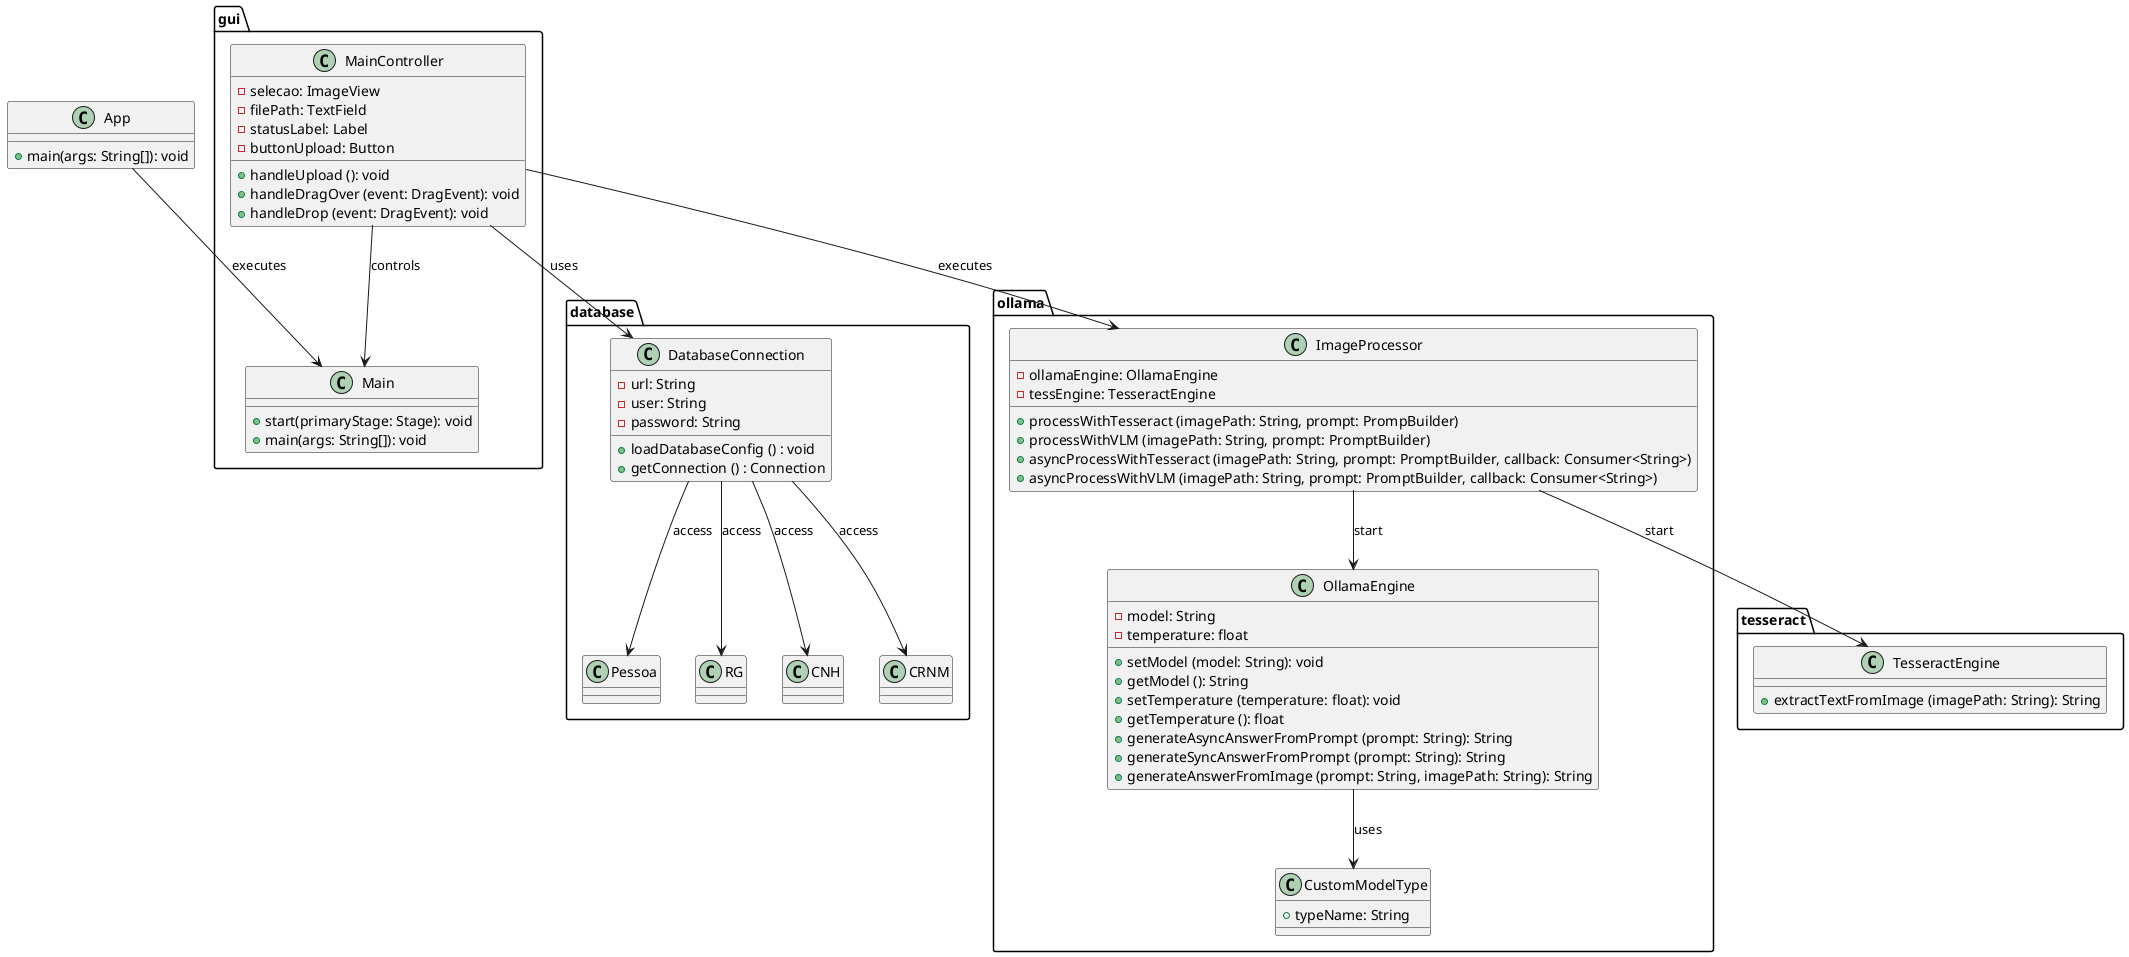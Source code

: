 @startuml plant_uml
class App {
    + main(args: String[]): void
}

package gui {
    class Main {
        + start(primaryStage: Stage): void
        + main(args: String[]): void
    }

    class MainController {
        - selecao: ImageView
        - filePath: TextField
        - statusLabel: Label 
        - buttonUpload: Button
        + handleUpload (): void
        + handleDragOver (event: DragEvent): void
        + handleDrop (event: DragEvent): void
    }

    MainController --> Main : controls
}

package ollama {
    class CustomModelType {
        + typeName: String
    }

    class OllamaEngine {
        - model: String
        - temperature: float
        + setModel (model: String): void
        + getModel (): String
        + setTemperature (temperature: float): void
        + getTemperature (): float
        + generateAsyncAnswerFromPrompt (prompt: String): String
        + generateSyncAnswerFromPrompt (prompt: String): String
        + generateAnswerFromImage (prompt: String, imagePath: String): String
    }

    class ImageProcessor {
        - ollamaEngine: OllamaEngine
        - tessEngine: TesseractEngine
        + processWithTesseract (imagePath: String, prompt: PrompBuilder)
        + processWithVLM (imagePath: String, prompt: PromptBuilder)
        + asyncProcessWithTesseract (imagePath: String, prompt: PromptBuilder, callback: Consumer<String>)
        + asyncProcessWithVLM (imagePath: String, prompt: PromptBuilder, callback: Consumer<String>)
    }

    ImageProcessor --> OllamaEngine: start
    OllamaEngine --> CustomModelType : uses
}

package tesseract {
    class TesseractEngine {
        + extractTextFromImage (imagePath: String): String
    }
}

package database {
    class DatabaseConnection {
        - url: String
        - user: String
        - password: String
        + loadDatabaseConfig () : void
        + getConnection () : Connection
    }

    Class Pessoa {

    }

    class RG {

    }

    class CNH {

    }

    class CRNM {

    }

    DatabaseConnection --> Pessoa : access
    DatabaseConnection --> RG : access
    DatabaseConnection --> CNH : access
    DatabaseConnection --> CRNM : access

}

MainController --> ImageProcessor: executes
MainController --> DatabaseConnection: uses
ImageProcessor --> TesseractEngine: start
App --> Main : executes

@enduml

